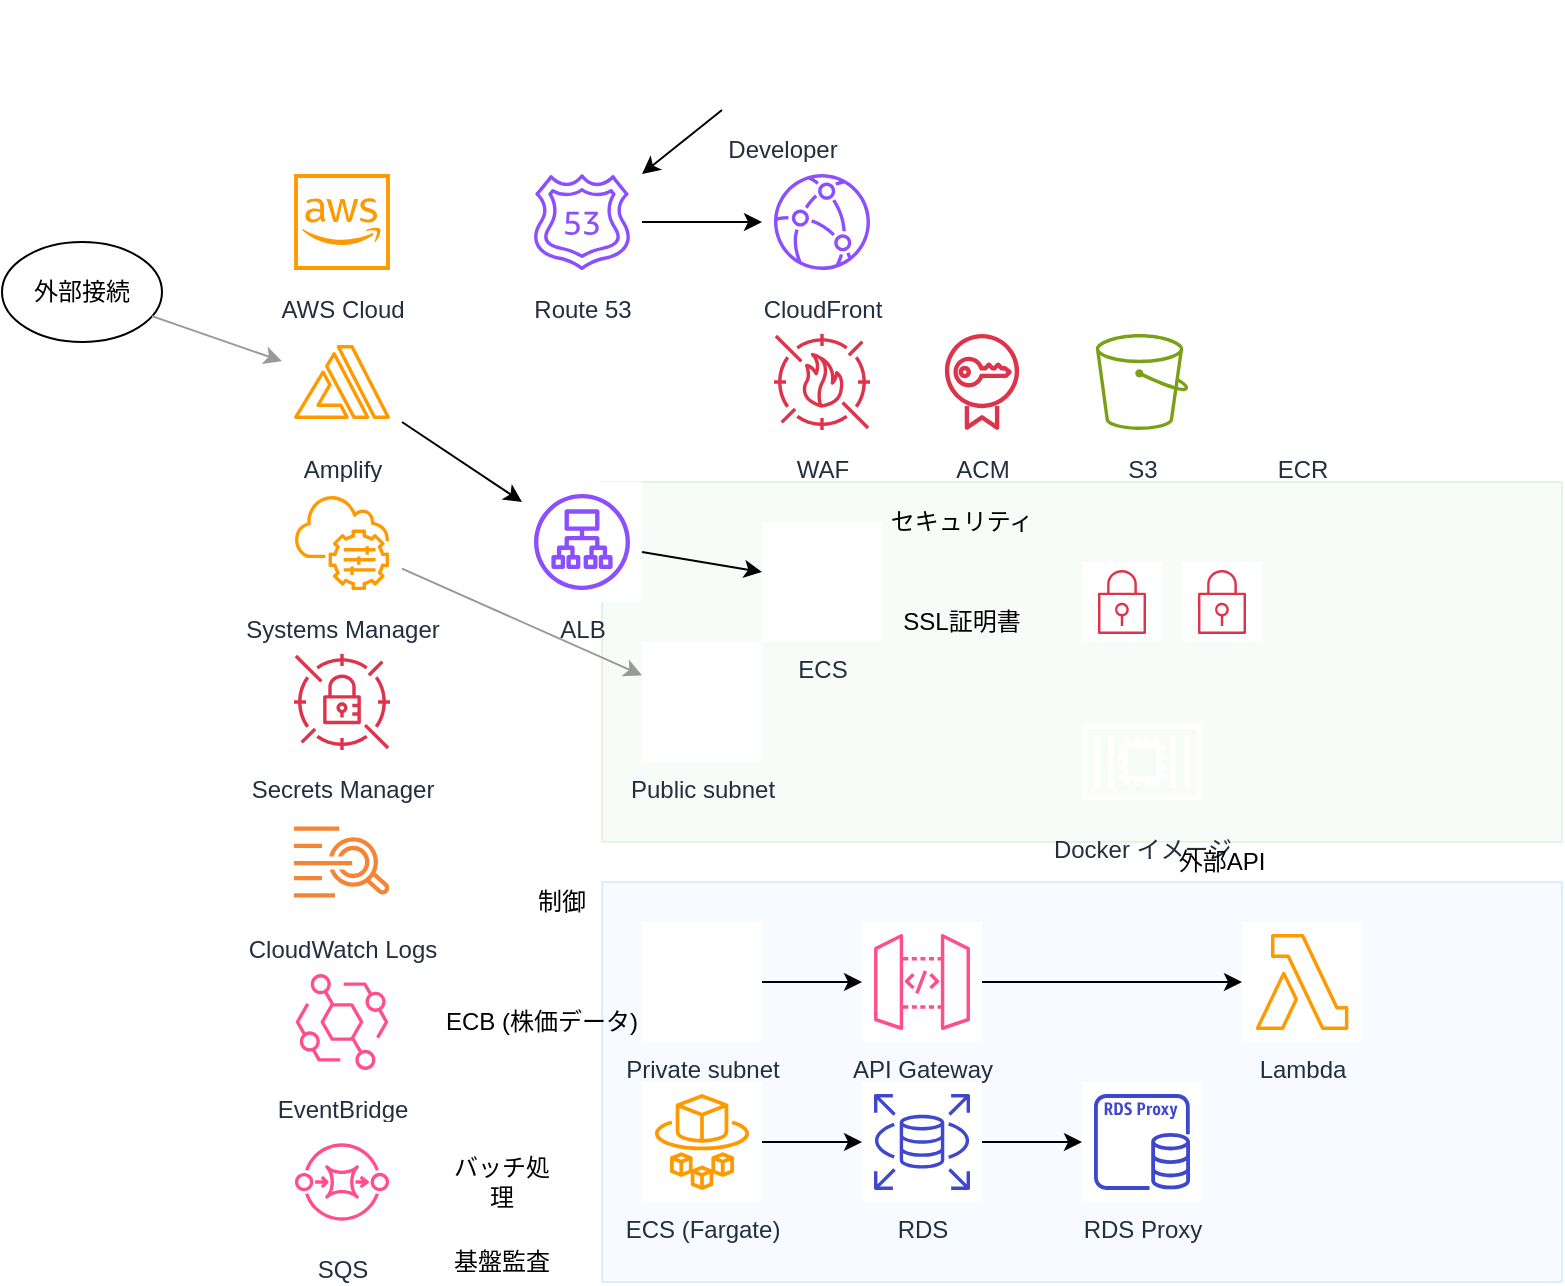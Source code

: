 <mxfile version="22.1.0" type="device">
 <diagram name="AWS Architecture" id="aws-architecture">
   <mxGraphModel dx="1422" dy="794" grid="1" gridSize="10" guides="1" tooltips="1" connect="1" arrows="1" fold="1" page="1" pageScale="1" pageWidth="827" pageHeight="1169" math="0" shadow="0">
     <root>
       <mxCell id="0" />
       <mxCell id="1" parent="0" />
       
       <!-- Background rectangles -->
       <mxCell id="bg1" value="" style="rounded=0;whiteSpace=wrap;html=1;fillColor=#E8F5E8;strokeColor=#B3D9B3;opacity=30;" vertex="1" parent="1">
         <mxGeometry x="320" y="280" width="480" height="180" as="geometry" />
       </mxCell>
       <mxCell id="bg2" value="" style="rounded=0;whiteSpace=wrap;html=1;fillColor=#E3F2FD;strokeColor=#90CAF9;opacity=30;" vertex="1" parent="1">
         <mxGeometry x="320" y="480" width="480" height="200" as="geometry" />
       </mxCell>
       
       <!-- Developer -->
       <mxCell id="developer" value="Developer" style="sketch=0;outlineConnect=0;fontColor=#232F3E;gradientColor=none;strokeColor=#232F3E;fillColor=#ffffff;dashed=0;verticalLabelPosition=bottom;verticalAlign=top;align=center;html=1;fontSize=12;fontStyle=0;aspect=fixed;shape=mxgraph.aws4.resourceIcon;resIcon=mxgraph.aws4.developer;" vertex="1" parent="1">
         <mxGeometry x="380" y="40" width="60" height="60" as="geometry" />
       </mxCell>
       
       <!-- User icon -->
       <mxCell id="user" value="" style="sketch=0;outlineConnect=0;fontColor=#232F3E;gradientColor=none;strokeColor=#232F3E;fillColor=#ffffff;dashed=0;verticalLabelPosition=bottom;verticalAlign=top;align=center;html=1;fontSize=12;fontStyle=0;aspect=fixed;shape=mxgraph.aws4.user;" vertex="1" parent="1">
         <mxGeometry x="40" y="300" width="40" height="40" as="geometry" />
       </mxCell>
       
       <!-- 外部接続 label -->
       <mxCell id="external" value="外部接続" style="ellipse;whiteSpace=wrap;html=1;fillColor=#ffffff;strokeColor=#000000;" vertex="1" parent="1">
         <mxGeometry x="20" y="160" width="80" height="50" as="geometry" />
       </mxCell>
       
       <!-- AWS Cloud -->
       <mxCell id="awscloud" value="AWS Cloud" style="sketch=0;outlineConnect=0;fontColor=#232F3E;gradientColor=none;strokeColor=#FF9900;fillColor=#ffffff;dashed=0;verticalLabelPosition=bottom;verticalAlign=top;align=center;html=1;fontSize=12;fontStyle=0;aspect=fixed;shape=mxgraph.aws4.resourceIcon;resIcon=mxgraph.aws4.aws_cloud;" vertex="1" parent="1">
         <mxGeometry x="160" y="120" width="60" height="60" as="geometry" />
       </mxCell>
       
       <!-- Route 53 -->
       <mxCell id="route53" value="Route 53" style="sketch=0;outlineConnect=0;fontColor=#232F3E;gradientColor=none;strokeColor=#8C4FFF;fillColor=#ffffff;dashed=0;verticalLabelPosition=bottom;verticalAlign=top;align=center;html=1;fontSize=12;fontStyle=0;aspect=fixed;shape=mxgraph.aws4.resourceIcon;resIcon=mxgraph.aws4.route_53;" vertex="1" parent="1">
         <mxGeometry x="280" y="120" width="60" height="60" as="geometry" />
       </mxCell>
       
       <!-- CloudFront -->
       <mxCell id="cloudfront" value="CloudFront" style="sketch=0;outlineConnect=0;fontColor=#232F3E;gradientColor=none;strokeColor=#8C4FFF;fillColor=#ffffff;dashed=0;verticalLabelPosition=bottom;verticalAlign=top;align=center;html=1;fontSize=12;fontStyle=0;aspect=fixed;shape=mxgraph.aws4.resourceIcon;resIcon=mxgraph.aws4.cloudfront;" vertex="1" parent="1">
         <mxGeometry x="400" y="120" width="60" height="60" as="geometry" />
       </mxCell>
       
       <!-- Amplify -->
       <mxCell id="amplify" value="Amplify" style="sketch=0;outlineConnect=0;fontColor=#232F3E;gradientColor=none;strokeColor=#FF9900;fillColor=#ffffff;dashed=0;verticalLabelPosition=bottom;verticalAlign=top;align=center;html=1;fontSize=12;fontStyle=0;aspect=fixed;shape=mxgraph.aws4.resourceIcon;resIcon=mxgraph.aws4.amplify;" vertex="1" parent="1">
         <mxGeometry x="160" y="200" width="60" height="60" as="geometry" />
       </mxCell>
       
       <!-- Systems Manager -->
       <mxCell id="systemsmanager" value="Systems Manager" style="sketch=0;outlineConnect=0;fontColor=#232F3E;gradientColor=none;strokeColor=#FF9900;fillColor=#ffffff;dashed=0;verticalLabelPosition=bottom;verticalAlign=top;align=center;html=1;fontSize=12;fontStyle=0;aspect=fixed;shape=mxgraph.aws4.resourceIcon;resIcon=mxgraph.aws4.systems_manager;" vertex="1" parent="1">
         <mxGeometry x="160" y="280" width="60" height="60" as="geometry" />
       </mxCell>
       
       <!-- Secrets Manager -->
       <mxCell id="secretsmanager" value="Secrets Manager" style="sketch=0;outlineConnect=0;fontColor=#232F3E;gradientColor=none;strokeColor=#DD344C;fillColor=#ffffff;dashed=0;verticalLabelPosition=bottom;verticalAlign=top;align=center;html=1;fontSize=12;fontStyle=0;aspect=fixed;shape=mxgraph.aws4.resourceIcon;resIcon=mxgraph.aws4.secrets_manager;" vertex="1" parent="1">
         <mxGeometry x="160" y="360" width="60" height="60" as="geometry" />
       </mxCell>
       
       <!-- CloudWatch Logs -->
       <mxCell id="cloudwatchlogs" value="CloudWatch Logs" style="sketch=0;outlineConnect=0;fontColor=#232F3E;gradientColor=none;strokeColor=#F58536;fillColor=#ffffff;dashed=0;verticalLabelPosition=bottom;verticalAlign=top;align=center;html=1;fontSize=12;fontStyle=0;aspect=fixed;shape=mxgraph.aws4.resourceIcon;resIcon=mxgraph.aws4.cloudwatch_logs;" vertex="1" parent="1">
         <mxGeometry x="160" y="440" width="60" height="60" as="geometry" />
       </mxCell>
       
       <!-- EventBridge -->
       <mxCell id="eventbridge" value="EventBridge" style="sketch=0;outlineConnect=0;fontColor=#232F3E;gradientColor=none;strokeColor=#FF4F8B;fillColor=#ffffff;dashed=0;verticalLabelPosition=bottom;verticalAlign=top;align=center;html=1;fontSize=12;fontStyle=0;aspect=fixed;shape=mxgraph.aws4.resourceIcon;resIcon=mxgraph.aws4.eventbridge;" vertex="1" parent="1">
         <mxGeometry x="160" y="520" width="60" height="60" as="geometry" />
       </mxCell>
       
       <!-- SQS -->
       <mxCell id="sqs" value="SQS" style="sketch=0;outlineConnect=0;fontColor=#232F3E;gradientColor=none;strokeColor=#FF4F8B;fillColor=#ffffff;dashed=0;verticalLabelPosition=bottom;verticalAlign=top;align=center;html=1;fontSize=12;fontStyle=0;aspect=fixed;shape=mxgraph.aws4.resourceIcon;resIcon=mxgraph.aws4.sqs;" vertex="1" parent="1">
         <mxGeometry x="160" y="600" width="60" height="60" as="geometry" />
       </mxCell>
       
       <!-- ALB -->
       <mxCell id="alb" value="ALB" style="sketch=0;outlineConnect=0;fontColor=#232F3E;gradientColor=none;strokeColor=#8C4FFF;fillColor=#ffffff;dashed=0;verticalLabelPosition=bottom;verticalAlign=top;align=center;html=1;fontSize=12;fontStyle=0;aspect=fixed;shape=mxgraph.aws4.resourceIcon;resIcon=mxgraph.aws4.application_load_balancer;" vertex="1" parent="1">
         <mxGeometry x="280" y="280" width="60" height="60" as="geometry" />
       </mxCell>
       
       <!-- WAF -->
       <mxCell id="waf" value="WAF" style="sketch=0;outlineConnect=0;fontColor=#232F3E;gradientColor=none;strokeColor=#DD344C;fillColor=#ffffff;dashed=0;verticalLabelPosition=bottom;verticalAlign=top;align=center;html=1;fontSize=12;fontStyle=0;aspect=fixed;shape=mxgraph.aws4.resourceIcon;resIcon=mxgraph.aws4.waf;" vertex="1" parent="1">
         <mxGeometry x="400" y="200" width="60" height="60" as="geometry" />
       </mxCell>
       
       <!-- ACM -->
       <mxCell id="acm" value="ACM" style="sketch=0;outlineConnect=0;fontColor=#232F3E;gradientColor=none;strokeColor=#DD344C;fillColor=#ffffff;dashed=0;verticalLabelPosition=bottom;verticalAlign=top;align=center;html=1;fontSize=12;fontStyle=0;aspect=fixed;shape=mxgraph.aws4.resourceIcon;resIcon=mxgraph.aws4.certificate_manager;" vertex="1" parent="1">
         <mxGeometry x="480" y="200" width="60" height="60" as="geometry" />
       </mxCell>
       
       <!-- S3 -->
       <mxCell id="s3" value="S3" style="sketch=0;outlineConnect=0;fontColor=#232F3E;gradientColor=none;strokeColor=#7AA116;fillColor=#ffffff;dashed=0;verticalLabelPosition=bottom;verticalAlign=top;align=center;html=1;fontSize=12;fontStyle=0;aspect=fixed;shape=mxgraph.aws4.resourceIcon;resIcon=mxgraph.aws4.s3;" vertex="1" parent="1">
         <mxGeometry x="560" y="200" width="60" height="60" as="geometry" />
       </mxCell>
       
       <!-- ECR -->
       <mxCell id="ecr" value="ECR" style="sketch=0;outlineConnect=0;fontColor=#232F3E;gradientColor=none;strokeColor=#FF9900;fillColor=#ffffff;dashed=0;verticalLabelPosition=bottom;verticalAlign=top;align=center;html=1;fontSize=12;fontStyle=0;aspect=fixed;shape=mxgraph.aws4.resourceIcon;resIcon=mxgraph.aws4.elastic_container_registry;" vertex="1" parent="1">
         <mxGeometry x="640" y="200" width="60" height="60" as="geometry" />
       </mxCell>
       
       <!-- Security groups -->
       <mxCell id="sg1" value="" style="sketch=0;outlineConnect=0;fontColor=#232F3E;gradientColor=none;strokeColor=#DD344C;fillColor=#ffffff;dashed=0;verticalLabelPosition=bottom;verticalAlign=top;align=center;html=1;fontSize=12;fontStyle=0;aspect=fixed;shape=mxgraph.aws4.resourceIcon;resIcon=mxgraph.aws4.security_group;" vertex="1" parent="1">
         <mxGeometry x="560" y="320" width="40" height="40" as="geometry" />
       </mxCell>
       
       <mxCell id="sg2" value="" style="sketch=0;outlineConnect=0;fontColor=#232F3E;gradientColor=none;strokeColor=#DD344C;fillColor=#ffffff;dashed=0;verticalLabelPosition=bottom;verticalAlign=top;align=center;html=1;fontSize=12;fontStyle=0;aspect=fixed;shape=mxgraph.aws4.resourceIcon;resIcon=mxgraph.aws4.security_group;" vertex="1" parent="1">
         <mxGeometry x="610" y="320" width="40" height="40" as="geometry" />
       </mxCell>
       
       <!-- Docker -->
       <mxCell id="docker" value="Docker イメージ" style="sketch=0;outlineConnect=0;fontColor=#232F3E;gradientColor=none;strokeColor=#232F3E;fillColor=#ffffff;dashed=0;verticalLabelPosition=bottom;verticalAlign=top;align=center;html=1;fontSize=12;fontStyle=0;aspect=fixed;shape=mxgraph.aws4.container_2;" vertex="1" parent="1">
         <mxGeometry x="560" y="390" width="60" height="60" as="geometry" />
       </mxCell>
       
       <!-- ECS -->
       <mxCell id="ecs" value="ECS" style="sketch=0;outlineConnect=0;fontColor=#232F3E;gradientColor=none;strokeColor=#FF9900;fillColor=#ffffff;dashed=0;verticalLabelPosition=bottom;verticalAlign=top;align=center;html=1;fontSize=12;fontStyle=0;aspect=fixed;shape=mxgraph.aws4.resourceIcon;resIcon=mxgraph.aws4.elastic_container_service;" vertex="1" parent="1">
         <mxGeometry x="400" y="300" width="60" height="60" as="geometry" />
       </mxCell>
       
       <!-- Public subnet -->
       <mxCell id="publicsubnet" value="Public subnet" style="sketch=0;outlineConnect=0;fontColor=#232F3E;gradientColor=none;strokeColor=#8C4FFF;fillColor=#ffffff;dashed=0;verticalLabelPosition=bottom;verticalAlign=top;align=center;html=1;fontSize=12;fontStyle=0;aspect=fixed;shape=mxgraph.aws4.resourceIcon;resIcon=mxgraph.aws4.public_subnet;" vertex="1" parent="1">
         <mxGeometry x="340" y="360" width="60" height="60" as="geometry" />
       </mxCell>
       
       <!-- Private subnet -->
       <mxCell id="privatesubnet" value="Private subnet" style="sketch=0;outlineConnect=0;fontColor=#232F3E;gradientColor=none;strokeColor=#147EB8;fillColor=#ffffff;dashed=0;verticalLabelPosition=bottom;verticalAlign=top;align=center;html=1;fontSize=12;fontStyle=0;aspect=fixed;shape=mxgraph.aws4.resourceIcon;resIcon=mxgraph.aws4.private_subnet;" vertex="1" parent="1">
         <mxGeometry x="340" y="500" width="60" height="60" as="geometry" />
       </mxCell>
       
       <!-- API Gateway -->
       <mxCell id="apigateway" value="API Gateway" style="sketch=0;outlineConnect=0;fontColor=#232F3E;gradientColor=none;strokeColor=#FF4F8B;fillColor=#ffffff;dashed=0;verticalLabelPosition=bottom;verticalAlign=top;align=center;html=1;fontSize=12;fontStyle=0;aspect=fixed;shape=mxgraph.aws4.resourceIcon;resIcon=mxgraph.aws4.api_gateway;" vertex="1" parent="1">
         <mxGeometry x="450" y="500" width="60" height="60" as="geometry" />
       </mxCell>
       
       <!-- ECS (Fargate) -->
       <mxCell id="fargate" value="ECS (Fargate)" style="sketch=0;outlineConnect=0;fontColor=#232F3E;gradientColor=none;strokeColor=#FF9900;fillColor=#ffffff;dashed=0;verticalLabelPosition=bottom;verticalAlign=top;align=center;html=1;fontSize=12;fontStyle=0;aspect=fixed;shape=mxgraph.aws4.resourceIcon;resIcon=mxgraph.aws4.fargate;" vertex="1" parent="1">
         <mxGeometry x="340" y="580" width="60" height="60" as="geometry" />
       </mxCell>
       
       <!-- RDS -->
       <mxCell id="rds" value="RDS" style="sketch=0;outlineConnect=0;fontColor=#232F3E;gradientColor=none;strokeColor=#3F48CC;fillColor=#ffffff;dashed=0;verticalLabelPosition=bottom;verticalAlign=top;align=center;html=1;fontSize=12;fontStyle=0;aspect=fixed;shape=mxgraph.aws4.resourceIcon;resIcon=mxgraph.aws4.rds;" vertex="1" parent="1">
         <mxGeometry x="450" y="580" width="60" height="60" as="geometry" />
       </mxCell>
       
       <!-- RDS Proxy -->
       <mxCell id="rdsproxy" value="RDS Proxy" style="sketch=0;outlineConnect=0;fontColor=#232F3E;gradientColor=none;strokeColor=#3F48CC;fillColor=#ffffff;dashed=0;verticalLabelPosition=bottom;verticalAlign=top;align=center;html=1;fontSize=12;fontStyle=0;aspect=fixed;shape=mxgraph.aws4.resourceIcon;resIcon=mxgraph.aws4.rds_proxy;" vertex="1" parent="1">
         <mxGeometry x="560" y="580" width="60" height="60" as="geometry" />
       </mxCell>
       
       <!-- Lambda -->
       <mxCell id="lambda" value="Lambda" style="sketch=0;outlineConnect=0;fontColor=#232F3E;gradientColor=none;strokeColor=#FF9900;fillColor=#ffffff;dashed=0;verticalLabelPosition=bottom;verticalAlign=top;align=center;html=1;fontSize=12;fontStyle=0;aspect=fixed;shape=mxgraph.aws4.resourceIcon;resIcon=mxgraph.aws4.lambda;" vertex="1" parent="1">
         <mxGeometry x="640" y="500" width="60" height="60" as="geometry" />
       </mxCell>
       
       <!-- セキュリティ label -->
       <mxCell id="security" value="セキュリティ" style="text;html=1;strokeColor=none;fillColor=none;align=center;verticalAlign=middle;whiteSpace=wrap;rounded=0;" vertex="1" parent="1">
         <mxGeometry x="460" y="290" width="80" height="20" as="geometry" />
       </mxCell>
       
       <!-- SSL証明書 label -->
       <mxCell id="ssl" value="SSL証明書" style="text;html=1;strokeColor=none;fillColor=none;align=center;verticalAlign=middle;whiteSpace=wrap;rounded=0;" vertex="1" parent="1">
         <mxGeometry x="460" y="340" width="80" height="20" as="geometry" />
       </mxCell>
       
       <!-- 外部API label -->
       <mxCell id="externalapi" value="外部API" style="text;html=1;strokeColor=none;fillColor=none;align=center;verticalAlign=middle;whiteSpace=wrap;rounded=0;" vertex="1" parent="1">
         <mxGeometry x="600" y="460" width="60" height="20" as="geometry" />
       </mxCell>
       
       <!-- 制御 label -->
       <mxCell id="control" value="制御" style="text;html=1;strokeColor=none;fillColor=none;align=center;verticalAlign=middle;whiteSpace=wrap;rounded=0;" vertex="1" parent="1">
         <mxGeometry x="280" y="480" width="40" height="20" as="geometry" />
       </mxCell>
       
       <!-- ECBアクセス label -->
       <mxCell id="ecb" value="ECB (株価データ)" style="text;html=1;strokeColor=none;fillColor=none;align=center;verticalAlign=middle;whiteSpace=wrap;rounded=0;" vertex="1" parent="1">
         <mxGeometry x="240" y="540" width="100" height="20" as="geometry" />
       </mxCell>
       
       <!-- バッチ処理 label -->
       <mxCell id="batch" value="バッチ処理" style="text;html=1;strokeColor=none;fillColor=none;align=center;verticalAlign=middle;whiteSpace=wrap;rounded=0;" vertex="1" parent="1">
         <mxGeometry x="240" y="620" width="60" height="20" as="geometry" />
       </mxCell>
       
       <!-- 基盤監査 label -->
       <mxCell id="audit" value="基盤監査" style="text;html=1;strokeColor=none;fillColor=none;align=center;verticalAlign=middle;whiteSpace=wrap;rounded=0;" vertex="1" parent="1">
         <mxGeometry x="240" y="660" width="60" height="20" as="geometry" />
       </mxCell>
       
       <!-- Connections -->
       <mxCell id="c1" value="" style="endArrow=classic;html=1;rounded=0;" edge="1" parent="1" source="developer" target="route53">
         <mxGeometry width="50" height="50" relative="1" as="geometry">
           <mxPoint x="400" y="300" as="sourcePoint" />
           <mxPoint x="450" y="250" as="targetPoint" />
         </mxGeometry>
       </mxCell>
       
       <mxCell id="c2" value="" style="endArrow=classic;html=1;rounded=0;" edge="1" parent="1" source="route53" target="cloudfront">
         <mxGeometry width="50" height="50" relative="1" as="geometry">
           <mxPoint x="400" y="300" as="sourcePoint" />
           <mxPoint x="450" y="250" as="targetPoint" />
         </mxGeometry>
       </mxCell>
       
       <mxCell id="c3" value="" style="endArrow=classic;html=1;rounded=0;" edge="1" parent="1" source="amplify" target="alb">
         <mxGeometry width="50" height="50" relative="1" as="geometry">
           <mxPoint x="400" y="300" as="sourcePoint" />
           <mxPoint x="450" y="250" as="targetPoint" />
         </mxGeometry>
       </mxCell>
       
       <mxCell id="c4" value="" style="endArrow=classic;html=1;rounded=0;" edge="1" parent="1" source="alb" target="ecs">
         <mxGeometry width="50" height="50" relative="1" as="geometry">
           <mxPoint x="400" y="300" as="sourcePoint" />
           <mxPoint x="450" y="250" as="targetPoint" />
         </mxGeometry>
       </mxCell>
       
       <mxCell id="c5" value="" style="endArrow=classic;html=1;rounded=0;" edge="1" parent="1" source="privatesubnet" target="apigateway">
         <mxGeometry width="50" height="50" relative="1" as="geometry">
           <mxPoint x="400" y="300" as="sourcePoint" />
           <mxPoint x="450" y="250" as="targetPoint" />
         </mxGeometry>
       </mxCell>
       
       <mxCell id="c6" value="" style="endArrow=classic;html=1;rounded=0;" edge="1" parent="1" source="apigateway" target="lambda">
         <mxGeometry width="50" height="50" relative="1" as="geometry">
           <mxPoint x="400" y="300" as="sourcePoint" />
           <mxPoint x="450" y="250" as="targetPoint" />
         </mxGeometry>
       </mxCell>
       
       <mxCell id="c7" value="" style="endArrow=classic;html=1;rounded=0;" edge="1" parent="1" source="fargate" target="rds">
         <mxGeometry width="50" height="50" relative="1" as="geometry">
           <mxPoint x="400" y="300" as="sourcePoint" />
           <mxPoint x="450" y="250" as="targetPoint" />
         </mxGeometry>
       </mxCell>
       
       <mxCell id="c8" value="" style="endArrow=classic;html=1;rounded=0;" edge="1" parent="1" source="rds" target="rdsproxy">
         <mxGeometry width="50" height="50" relative="1" as="geometry">
           <mxPoint x="400" y="300" as="sourcePoint" />
           <mxPoint x="450" y="250" as="targetPoint" />
         </mxGeometry>
       </mxCell>
       
       <!-- Additional connections for completeness -->
       <mxCell id="c9" value="" style="endArrow=classic;html=1;rounded=0;strokeColor=#999999;" edge="1" parent="1" source="external" target="amplify">
         <mxGeometry width="50" height="50" relative="1" as="geometry">
           <mxPoint x="400" y="300" as="sourcePoint" />
           <mxPoint x="450" y="250" as="targetPoint" />
         </mxGeometry>
       </mxCell>
       
       <mxCell id="c10" value="" style="endArrow=classic;html=1;rounded=0;strokeColor=#999999;" edge="1" parent="1" source="systemsmanager" target="publicsubnet">
         <mxGeometry width="50" height="50" relative="1" as="geometry">
           <mxPoint x="400" y="300" as="sourcePoint" />
           <mxPoint x="450" y="250" as="targetPoint" />
         </mxGeometry>
       </mxCell>
       
     </root>
   </mxGraphModel>
 </diagram>
</mxfile>
